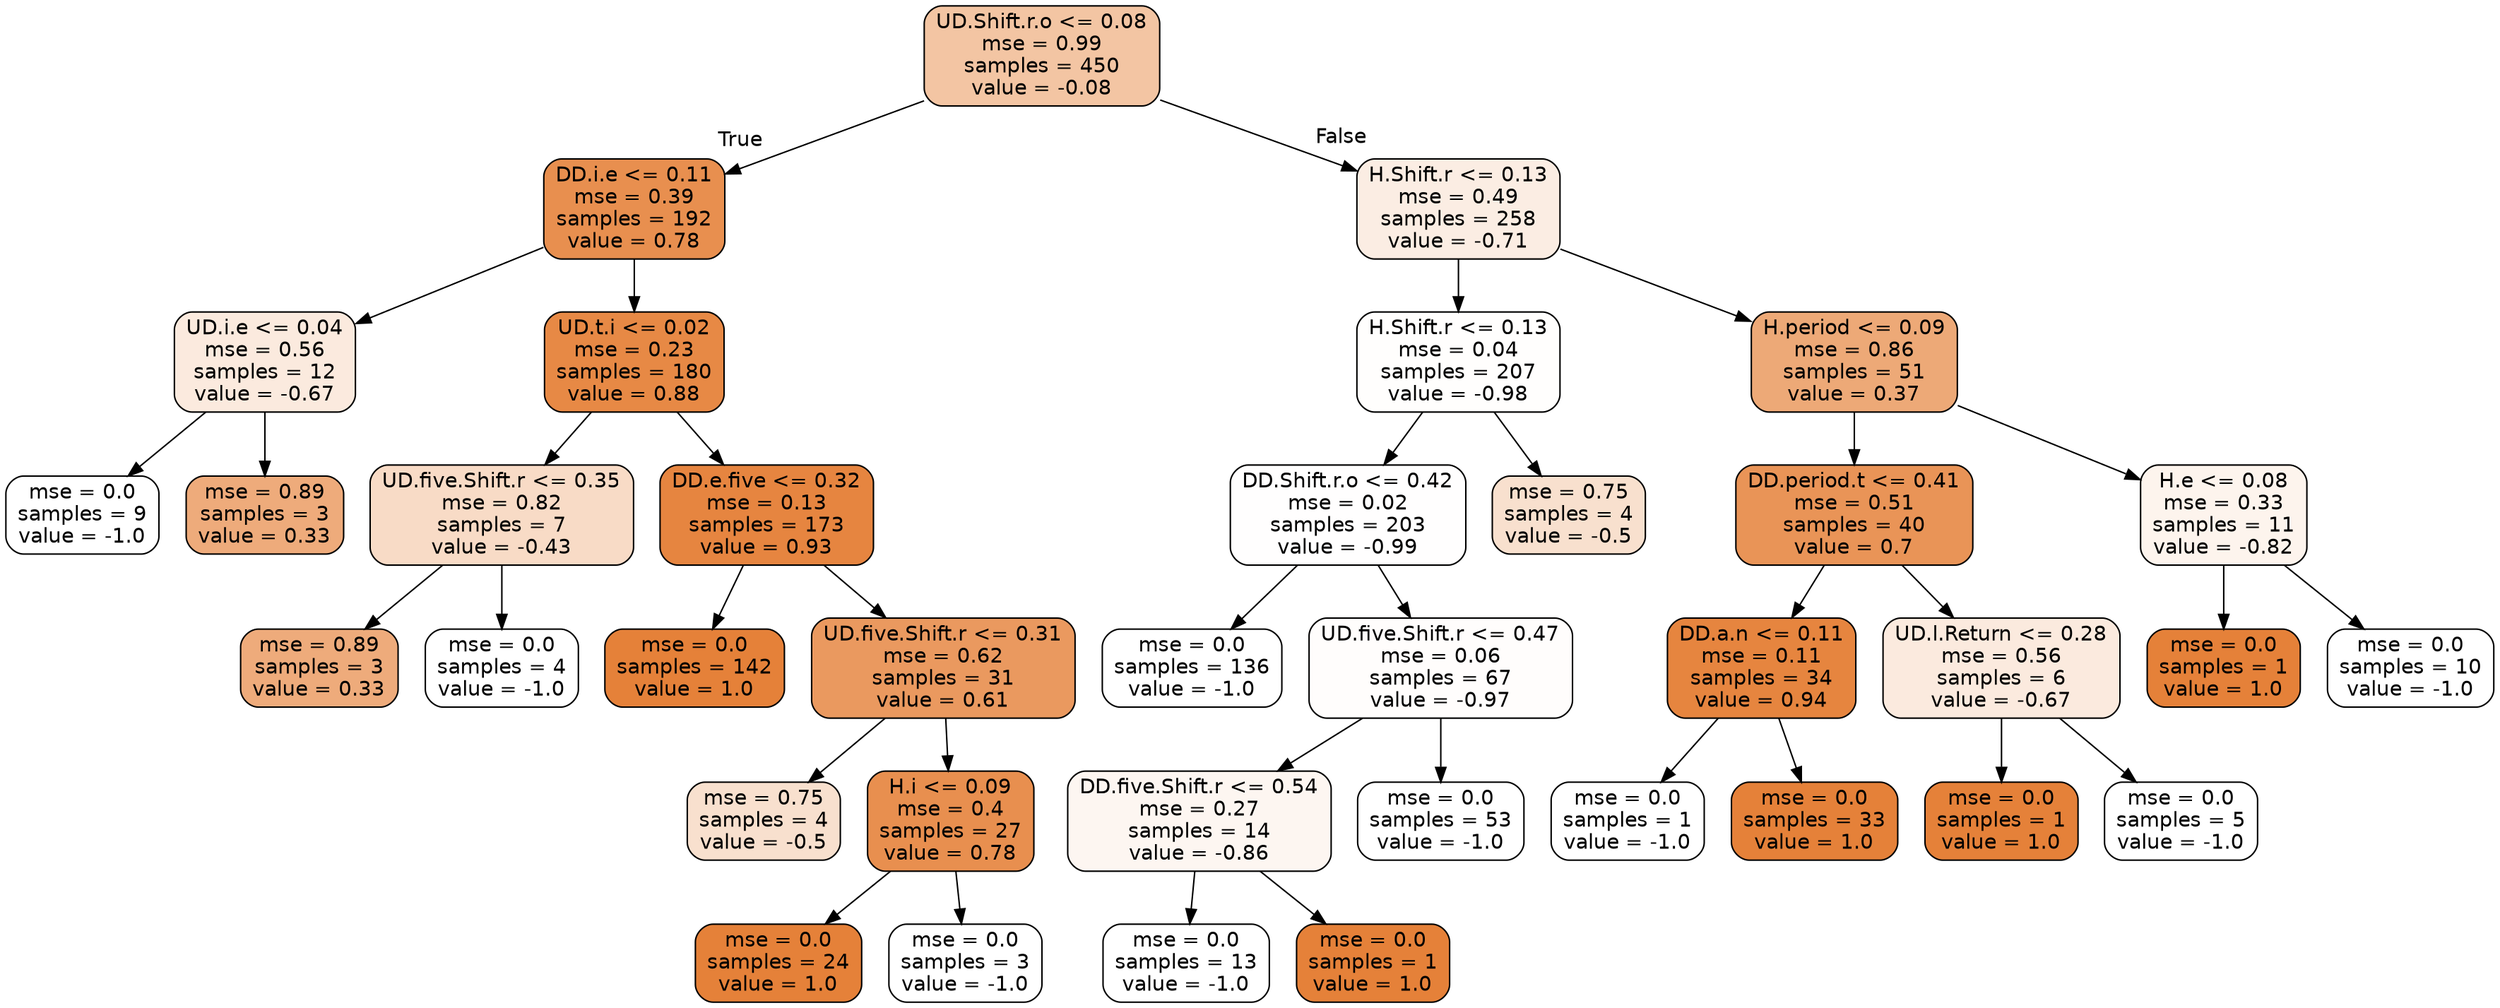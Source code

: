 digraph Tree {
node [shape=box, style="filled, rounded", color="black", fontname=helvetica] ;
edge [fontname=helvetica] ;
0 [label="UD.Shift.r.o <= 0.08\nmse = 0.99\nsamples = 450\nvalue = -0.08", fillcolor="#f3c5a3"] ;
1 [label="DD.i.e <= 0.11\nmse = 0.39\nsamples = 192\nvalue = 0.78", fillcolor="#e88f4f"] ;
0 -> 1 [labeldistance=2.5, labelangle=45, headlabel="True"] ;
2 [label="UD.i.e <= 0.04\nmse = 0.56\nsamples = 12\nvalue = -0.67", fillcolor="#fbeade"] ;
1 -> 2 ;
3 [label="mse = 0.0\nsamples = 9\nvalue = -1.0", fillcolor="#ffffff"] ;
2 -> 3 ;
4 [label="mse = 0.89\nsamples = 3\nvalue = 0.33", fillcolor="#eeab7b"] ;
2 -> 4 ;
5 [label="UD.t.i <= 0.02\nmse = 0.23\nsamples = 180\nvalue = 0.88", fillcolor="#e78945"] ;
1 -> 5 ;
6 [label="UD.five.Shift.r <= 0.35\nmse = 0.82\nsamples = 7\nvalue = -0.43", fillcolor="#f8dbc6"] ;
5 -> 6 ;
7 [label="mse = 0.89\nsamples = 3\nvalue = 0.33", fillcolor="#eeab7b"] ;
6 -> 7 ;
8 [label="mse = 0.0\nsamples = 4\nvalue = -1.0", fillcolor="#ffffff"] ;
6 -> 8 ;
9 [label="DD.e.five <= 0.32\nmse = 0.13\nsamples = 173\nvalue = 0.93", fillcolor="#e68540"] ;
5 -> 9 ;
10 [label="mse = 0.0\nsamples = 142\nvalue = 1.0", fillcolor="#e58139"] ;
9 -> 10 ;
11 [label="UD.five.Shift.r <= 0.31\nmse = 0.62\nsamples = 31\nvalue = 0.61", fillcolor="#ea995f"] ;
9 -> 11 ;
12 [label="mse = 0.75\nsamples = 4\nvalue = -0.5", fillcolor="#f8e0ce"] ;
11 -> 12 ;
13 [label="H.i <= 0.09\nmse = 0.4\nsamples = 27\nvalue = 0.78", fillcolor="#e88f4f"] ;
11 -> 13 ;
14 [label="mse = 0.0\nsamples = 24\nvalue = 1.0", fillcolor="#e58139"] ;
13 -> 14 ;
15 [label="mse = 0.0\nsamples = 3\nvalue = -1.0", fillcolor="#ffffff"] ;
13 -> 15 ;
16 [label="H.Shift.r <= 0.13\nmse = 0.49\nsamples = 258\nvalue = -0.71", fillcolor="#fbede3"] ;
0 -> 16 [labeldistance=2.5, labelangle=-45, headlabel="False"] ;
17 [label="H.Shift.r <= 0.13\nmse = 0.04\nsamples = 207\nvalue = -0.98", fillcolor="#fffefd"] ;
16 -> 17 ;
18 [label="DD.Shift.r.o <= 0.42\nmse = 0.02\nsamples = 203\nvalue = -0.99", fillcolor="#fffefe"] ;
17 -> 18 ;
19 [label="mse = 0.0\nsamples = 136\nvalue = -1.0", fillcolor="#ffffff"] ;
18 -> 19 ;
20 [label="UD.five.Shift.r <= 0.47\nmse = 0.06\nsamples = 67\nvalue = -0.97", fillcolor="#fffdfc"] ;
18 -> 20 ;
21 [label="DD.five.Shift.r <= 0.54\nmse = 0.27\nsamples = 14\nvalue = -0.86", fillcolor="#fdf6f1"] ;
20 -> 21 ;
22 [label="mse = 0.0\nsamples = 13\nvalue = -1.0", fillcolor="#ffffff"] ;
21 -> 22 ;
23 [label="mse = 0.0\nsamples = 1\nvalue = 1.0", fillcolor="#e58139"] ;
21 -> 23 ;
24 [label="mse = 0.0\nsamples = 53\nvalue = -1.0", fillcolor="#ffffff"] ;
20 -> 24 ;
25 [label="mse = 0.75\nsamples = 4\nvalue = -0.5", fillcolor="#f8e0ce"] ;
17 -> 25 ;
26 [label="H.period <= 0.09\nmse = 0.86\nsamples = 51\nvalue = 0.37", fillcolor="#eda977"] ;
16 -> 26 ;
27 [label="DD.period.t <= 0.41\nmse = 0.51\nsamples = 40\nvalue = 0.7", fillcolor="#e99457"] ;
26 -> 27 ;
28 [label="DD.a.n <= 0.11\nmse = 0.11\nsamples = 34\nvalue = 0.94", fillcolor="#e6853f"] ;
27 -> 28 ;
29 [label="mse = 0.0\nsamples = 1\nvalue = -1.0", fillcolor="#ffffff"] ;
28 -> 29 ;
30 [label="mse = 0.0\nsamples = 33\nvalue = 1.0", fillcolor="#e58139"] ;
28 -> 30 ;
31 [label="UD.l.Return <= 0.28\nmse = 0.56\nsamples = 6\nvalue = -0.67", fillcolor="#fbeade"] ;
27 -> 31 ;
32 [label="mse = 0.0\nsamples = 1\nvalue = 1.0", fillcolor="#e58139"] ;
31 -> 32 ;
33 [label="mse = 0.0\nsamples = 5\nvalue = -1.0", fillcolor="#ffffff"] ;
31 -> 33 ;
34 [label="H.e <= 0.08\nmse = 0.33\nsamples = 11\nvalue = -0.82", fillcolor="#fdf4ed"] ;
26 -> 34 ;
35 [label="mse = 0.0\nsamples = 1\nvalue = 1.0", fillcolor="#e58139"] ;
34 -> 35 ;
36 [label="mse = 0.0\nsamples = 10\nvalue = -1.0", fillcolor="#ffffff"] ;
34 -> 36 ;
}